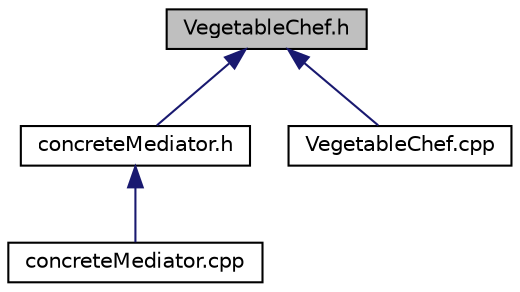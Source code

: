 digraph "VegetableChef.h"
{
 // LATEX_PDF_SIZE
  edge [fontname="Helvetica",fontsize="10",labelfontname="Helvetica",labelfontsize="10"];
  node [fontname="Helvetica",fontsize="10",shape=record];
  Node1 [label="VegetableChef.h",height=0.2,width=0.4,color="black", fillcolor="grey75", style="filled", fontcolor="black",tooltip="Contains the declaration of the VegetableChef class."];
  Node1 -> Node2 [dir="back",color="midnightblue",fontsize="10",style="solid",fontname="Helvetica"];
  Node2 [label="concreteMediator.h",height=0.2,width=0.4,color="black", fillcolor="white", style="filled",URL="$concreteMediator_8h.html",tooltip="Contains the declaration of the concreteMediator class."];
  Node2 -> Node3 [dir="back",color="midnightblue",fontsize="10",style="solid",fontname="Helvetica"];
  Node3 [label="concreteMediator.cpp",height=0.2,width=0.4,color="black", fillcolor="white", style="filled",URL="$concreteMediator_8cpp.html",tooltip="Contains the implementation of the concreteMediator class."];
  Node1 -> Node4 [dir="back",color="midnightblue",fontsize="10",style="solid",fontname="Helvetica"];
  Node4 [label="VegetableChef.cpp",height=0.2,width=0.4,color="black", fillcolor="white", style="filled",URL="$VegetableChef_8cpp.html",tooltip="Contains the declaration of the VegetableChef class functions."];
}
